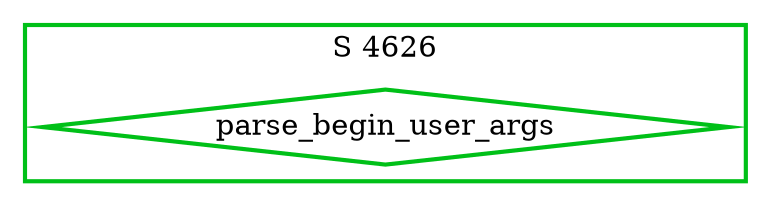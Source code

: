 digraph G {
  ratio=0.500000;
  "UV parse_begin_user_args (4626)" [shape=diamond,
                                     label="parse_begin_user_args",
                                     color="#00C018", style=bold];
  
  subgraph cluster_4626 { label="S 4626";
    color="#00C018";
    style=bold;
    "UV parse_begin_user_args (4626)"; };
  
  
  }